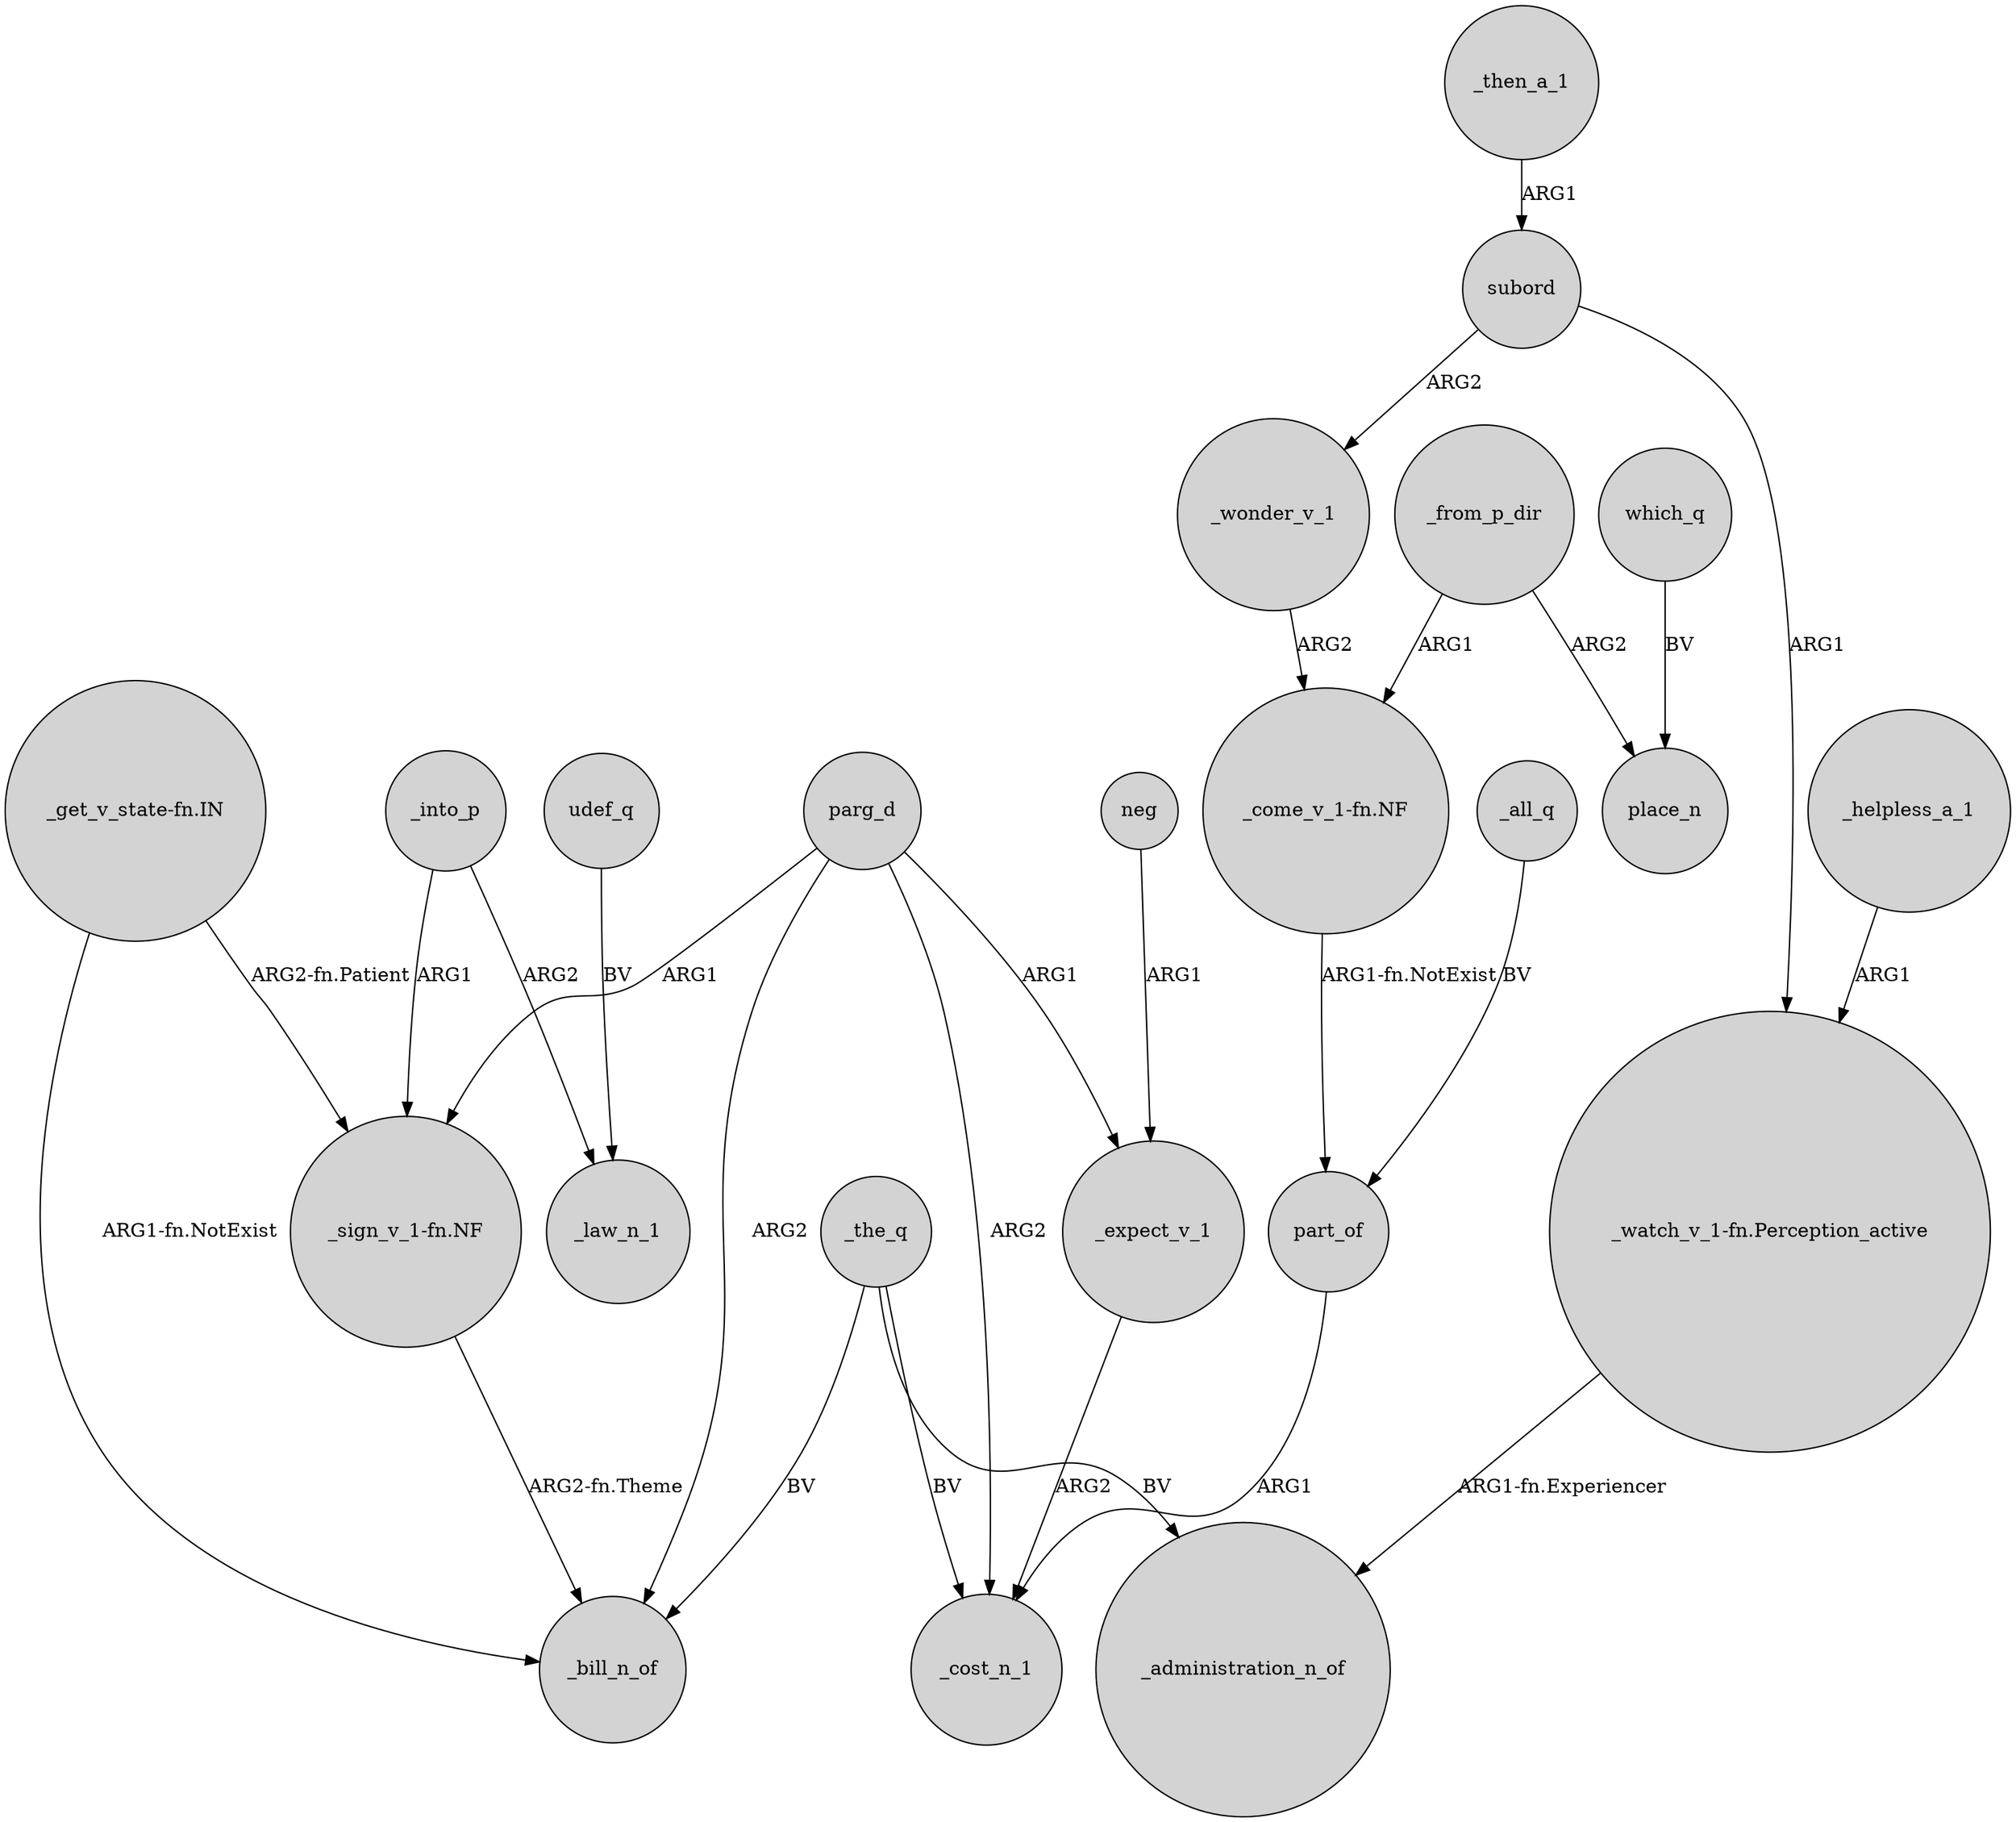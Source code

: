 digraph {
	node [shape=circle style=filled]
	_the_q -> _bill_n_of [label=BV]
	_into_p -> _law_n_1 [label=ARG2]
	_all_q -> part_of [label=BV]
	_from_p_dir -> place_n [label=ARG2]
	"_get_v_state-fn.IN" -> _bill_n_of [label="ARG1-fn.NotExist"]
	_expect_v_1 -> _cost_n_1 [label=ARG2]
	neg -> _expect_v_1 [label=ARG1]
	udef_q -> _law_n_1 [label=BV]
	parg_d -> _expect_v_1 [label=ARG1]
	parg_d -> _bill_n_of [label=ARG2]
	parg_d -> _cost_n_1 [label=ARG2]
	subord -> "_watch_v_1-fn.Perception_active" [label=ARG1]
	_the_q -> _cost_n_1 [label=BV]
	which_q -> place_n [label=BV]
	subord -> _wonder_v_1 [label=ARG2]
	_wonder_v_1 -> "_come_v_1-fn.NF" [label=ARG2]
	"_get_v_state-fn.IN" -> "_sign_v_1-fn.NF" [label="ARG2-fn.Patient"]
	"_sign_v_1-fn.NF" -> _bill_n_of [label="ARG2-fn.Theme"]
	parg_d -> "_sign_v_1-fn.NF" [label=ARG1]
	_then_a_1 -> subord [label=ARG1]
	"_watch_v_1-fn.Perception_active" -> _administration_n_of [label="ARG1-fn.Experiencer"]
	part_of -> _cost_n_1 [label=ARG1]
	_into_p -> "_sign_v_1-fn.NF" [label=ARG1]
	"_come_v_1-fn.NF" -> part_of [label="ARG1-fn.NotExist"]
	_the_q -> _administration_n_of [label=BV]
	_from_p_dir -> "_come_v_1-fn.NF" [label=ARG1]
	_helpless_a_1 -> "_watch_v_1-fn.Perception_active" [label=ARG1]
}
